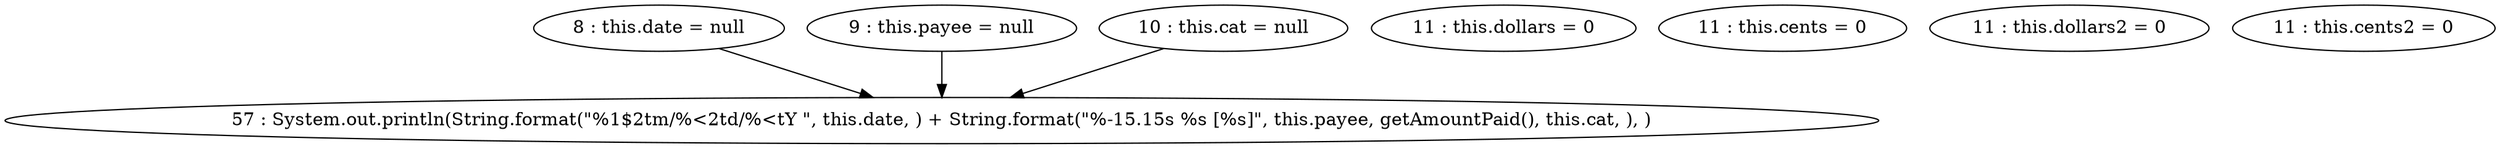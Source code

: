 digraph G {
"8 : this.date = null"
"8 : this.date = null" -> "57 : System.out.println(String.format(\"%1$2tm/%<2td/%<tY \", this.date, ) + String.format(\"%-15.15s %s [%s]\", this.payee, getAmountPaid(), this.cat, ), )"
"9 : this.payee = null"
"9 : this.payee = null" -> "57 : System.out.println(String.format(\"%1$2tm/%<2td/%<tY \", this.date, ) + String.format(\"%-15.15s %s [%s]\", this.payee, getAmountPaid(), this.cat, ), )"
"10 : this.cat = null"
"10 : this.cat = null" -> "57 : System.out.println(String.format(\"%1$2tm/%<2td/%<tY \", this.date, ) + String.format(\"%-15.15s %s [%s]\", this.payee, getAmountPaid(), this.cat, ), )"
"11 : this.dollars = 0"
"11 : this.cents = 0"
"11 : this.dollars2 = 0"
"11 : this.cents2 = 0"
"57 : System.out.println(String.format(\"%1$2tm/%<2td/%<tY \", this.date, ) + String.format(\"%-15.15s %s [%s]\", this.payee, getAmountPaid(), this.cat, ), )"
}